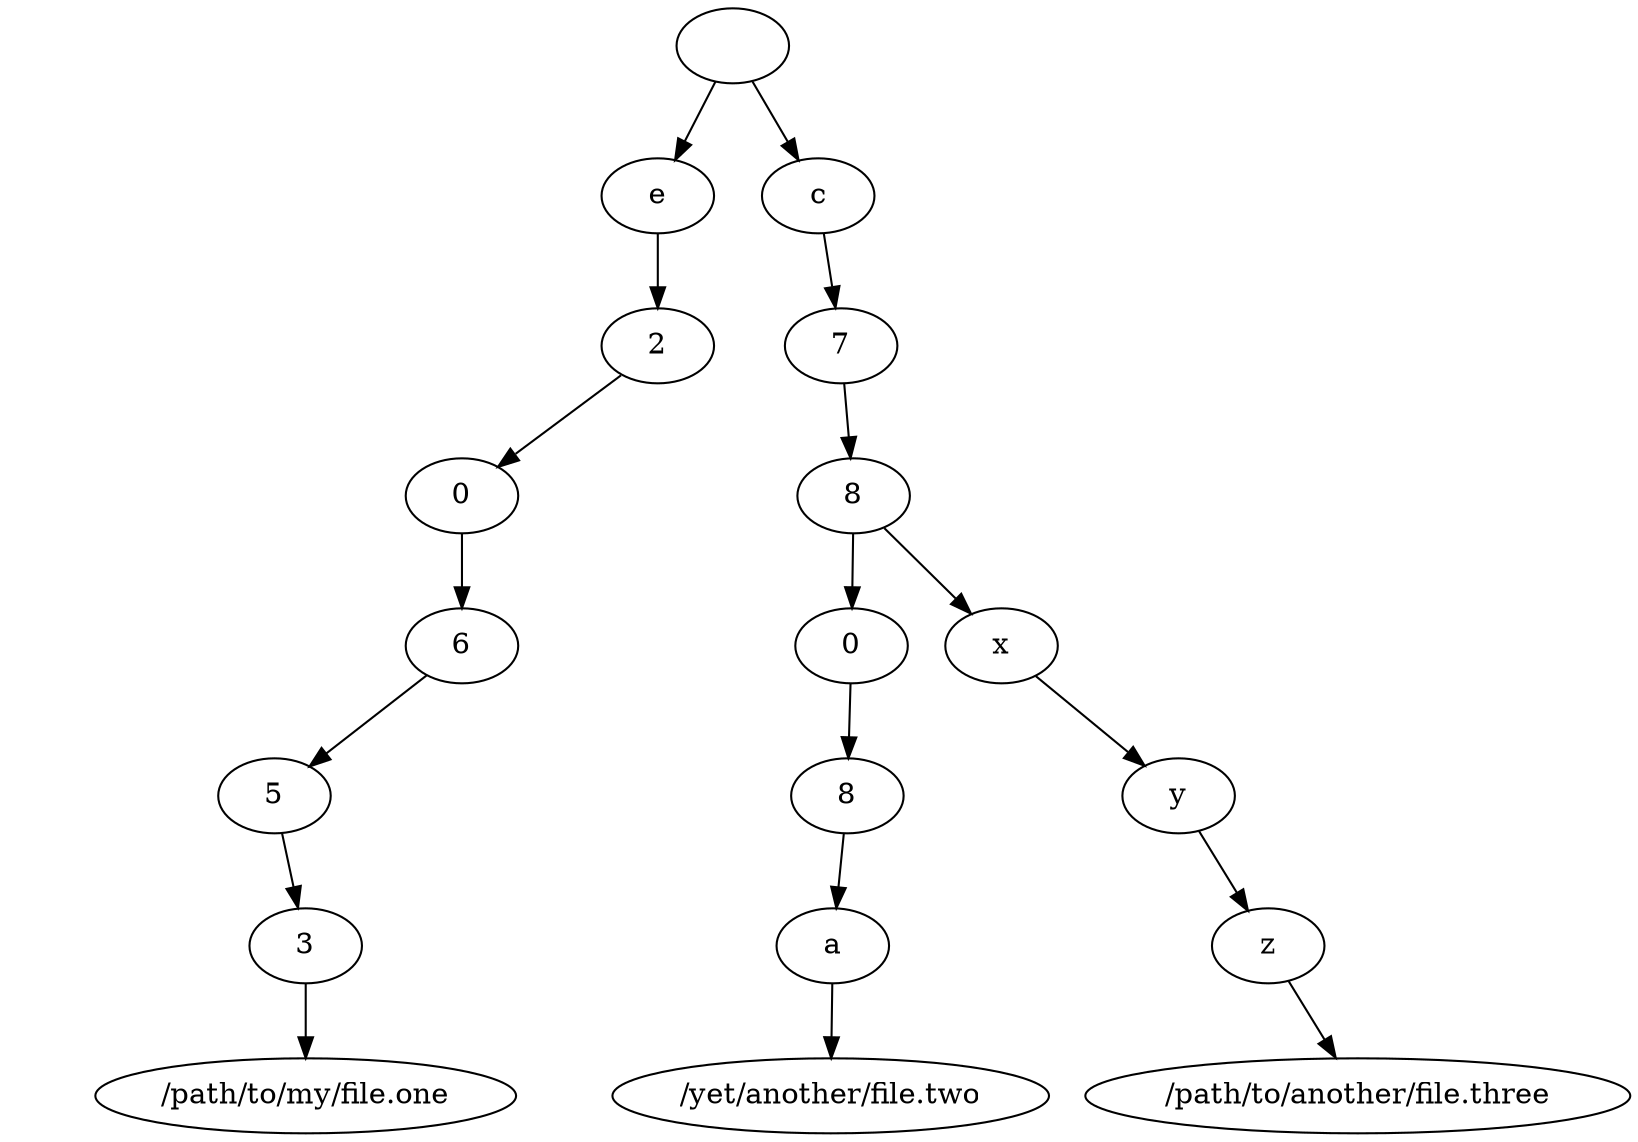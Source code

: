 digraph G {
    root     -> e
    root     -> c

    e        -> invis_02 [style=invis]
    e        -> e2
    e2       -> e20
    e2       -> invis_03 [style=invis]
    e20      -> e206
    e206     -> e2065
    e206     -> invis_05 [style=invis]
    e2065    -> invis_06 [style=invis]
    e2065    -> e20653
    e20653   -> leaf01

    c        -> c7
    c7       -> c78
    c78      -> c780
    c780     -> c7808
    c7808    -> c7808a
    c7808a   -> leaf02

    c78      -> c78x
    c78x     -> c78xy
    c78xy    -> c78xyz
    c78xyz   -> leaf03

    e [label="e"];
    e2 [label="2"];
    e20 [label="0"];
    e206   [label="6"];
    e2065  [label="5"];
    e20653 [label="3"];
    leaf01 [label="/path/to/my/file.one"];

    c [label="c"];
    c7 [label="7"];
    c78 [label="8"];
    c780 [label="0"];
    c7808 [label="8"];
    c7808a [label="a"];
    leaf02 [label="/yet/another/file.two"];

    c78x [label="x"];
    c78xy [label="y"];
    c78xyz [label="z"];
    leaf03 [label="/path/to/another/file.three"];

    root     [label=" "];
    invis_01 [style=invis];
    invis_02 [style=invis];
    invis_03 [style=invis];
    invis_05 [style=invis];
    invis_06 [style=invis];
}
